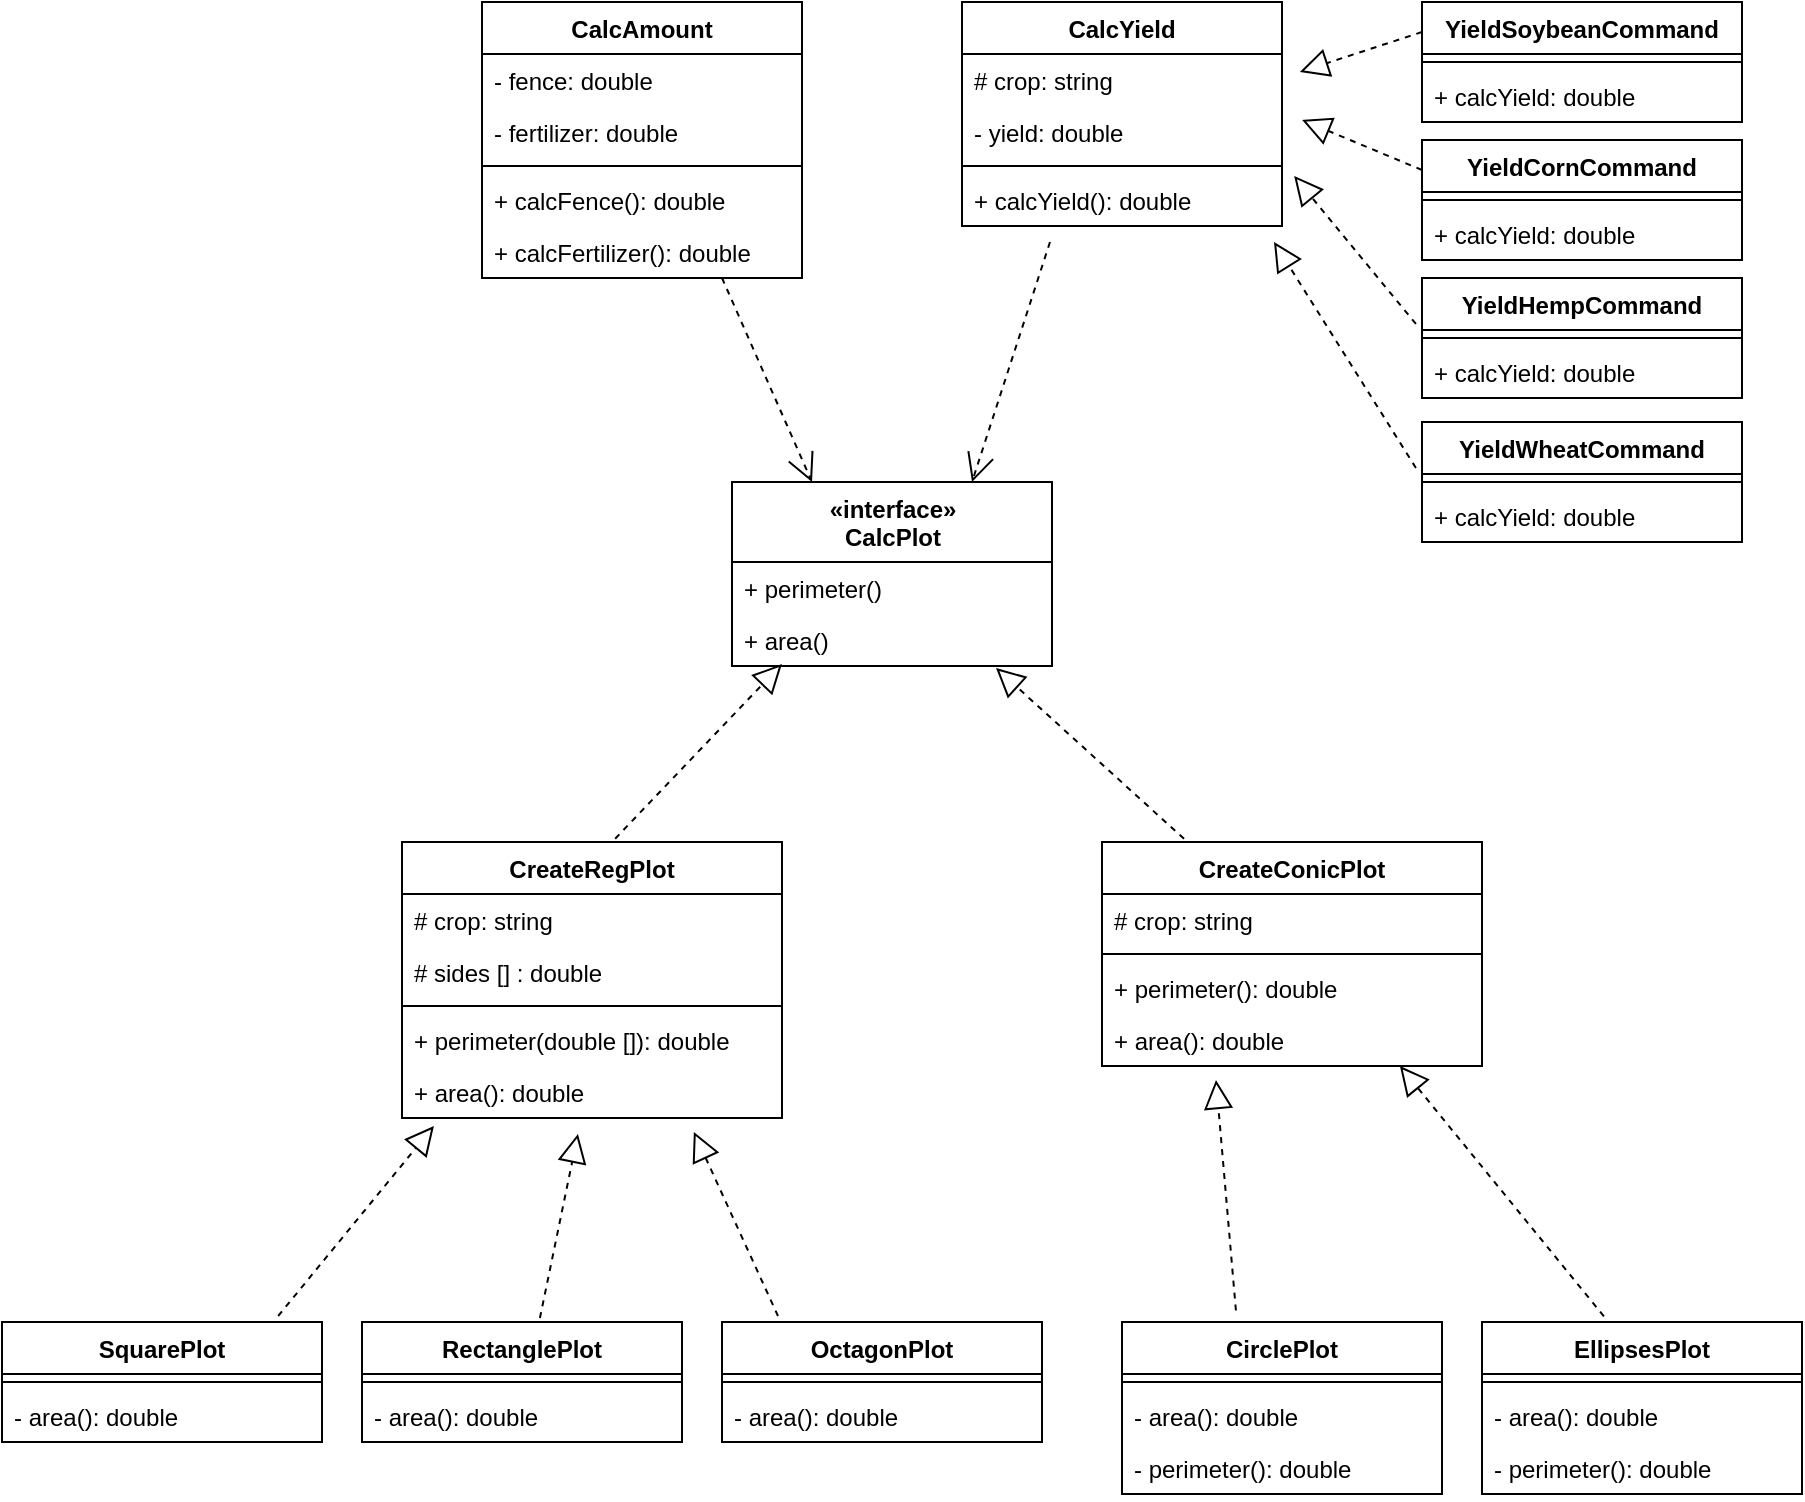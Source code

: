 <mxfile version="12.2.0" type="github" pages="1">
  <diagram id="uQoPsyggOL1_r7nGYhY_" name="Page-1">
    <mxGraphModel dx="1408" dy="760" grid="1" gridSize="10" guides="1" tooltips="1" connect="1" arrows="1" fold="1" page="1" pageScale="1" pageWidth="1100" pageHeight="850" math="0" shadow="0">
      <root>
        <mxCell id="0"/>
        <mxCell id="1" parent="0"/>
        <mxCell id="UQCRdyQTEKRcxBoQZrcR-17" value="«interface»&lt;br&gt;&lt;b&gt;CalcPlot&lt;/b&gt;" style="swimlane;fontStyle=1;align=center;verticalAlign=top;childLayout=stackLayout;horizontal=1;startSize=40;horizontalStack=0;resizeParent=1;resizeParentMax=0;resizeLast=0;collapsible=1;marginBottom=0;html=1;collapsible=1;swimlaneLine=1;" vertex="1" parent="1">
          <mxGeometry x="455" y="260" width="160" height="92" as="geometry"/>
        </mxCell>
        <mxCell id="UQCRdyQTEKRcxBoQZrcR-18" value="+ perimeter()" style="text;strokeColor=none;fillColor=none;align=left;verticalAlign=top;spacingLeft=4;spacingRight=4;overflow=hidden;rotatable=0;points=[[0,0.5],[1,0.5]];portConstraint=eastwest;" vertex="1" parent="UQCRdyQTEKRcxBoQZrcR-17">
          <mxGeometry y="40" width="160" height="26" as="geometry"/>
        </mxCell>
        <mxCell id="UQCRdyQTEKRcxBoQZrcR-19" value="+ area()" style="text;strokeColor=none;fillColor=none;align=left;verticalAlign=top;spacingLeft=4;spacingRight=4;overflow=hidden;rotatable=0;points=[[0,0.5],[1,0.5]];portConstraint=eastwest;" vertex="1" parent="UQCRdyQTEKRcxBoQZrcR-17">
          <mxGeometry y="66" width="160" height="26" as="geometry"/>
        </mxCell>
        <mxCell id="UQCRdyQTEKRcxBoQZrcR-20" value="CreateRegPlot" style="swimlane;fontStyle=1;align=center;verticalAlign=top;childLayout=stackLayout;horizontal=1;startSize=26;horizontalStack=0;resizeParent=1;resizeParentMax=0;resizeLast=0;collapsible=1;marginBottom=0;" vertex="1" parent="1">
          <mxGeometry x="290" y="440" width="190" height="138" as="geometry"/>
        </mxCell>
        <mxCell id="UQCRdyQTEKRcxBoQZrcR-25" value="# crop: string" style="text;strokeColor=none;fillColor=none;align=left;verticalAlign=top;spacingLeft=4;spacingRight=4;overflow=hidden;rotatable=0;points=[[0,0.5],[1,0.5]];portConstraint=eastwest;" vertex="1" parent="UQCRdyQTEKRcxBoQZrcR-20">
          <mxGeometry y="26" width="190" height="26" as="geometry"/>
        </mxCell>
        <mxCell id="UQCRdyQTEKRcxBoQZrcR-55" value="# sides [] : double" style="text;strokeColor=none;fillColor=none;align=left;verticalAlign=top;spacingLeft=4;spacingRight=4;overflow=hidden;rotatable=0;points=[[0,0.5],[1,0.5]];portConstraint=eastwest;" vertex="1" parent="UQCRdyQTEKRcxBoQZrcR-20">
          <mxGeometry y="52" width="190" height="26" as="geometry"/>
        </mxCell>
        <mxCell id="UQCRdyQTEKRcxBoQZrcR-22" value="" style="line;strokeWidth=1;fillColor=none;align=left;verticalAlign=middle;spacingTop=-1;spacingLeft=3;spacingRight=3;rotatable=0;labelPosition=right;points=[];portConstraint=eastwest;" vertex="1" parent="UQCRdyQTEKRcxBoQZrcR-20">
          <mxGeometry y="78" width="190" height="8" as="geometry"/>
        </mxCell>
        <mxCell id="UQCRdyQTEKRcxBoQZrcR-44" value="+ perimeter(double []): double" style="text;strokeColor=none;fillColor=none;align=left;verticalAlign=top;spacingLeft=4;spacingRight=4;overflow=hidden;rotatable=0;points=[[0,0.5],[1,0.5]];portConstraint=eastwest;" vertex="1" parent="UQCRdyQTEKRcxBoQZrcR-20">
          <mxGeometry y="86" width="190" height="26" as="geometry"/>
        </mxCell>
        <mxCell id="UQCRdyQTEKRcxBoQZrcR-23" value="+ area(): double" style="text;strokeColor=none;fillColor=none;align=left;verticalAlign=top;spacingLeft=4;spacingRight=4;overflow=hidden;rotatable=0;points=[[0,0.5],[1,0.5]];portConstraint=eastwest;" vertex="1" parent="UQCRdyQTEKRcxBoQZrcR-20">
          <mxGeometry y="112" width="190" height="26" as="geometry"/>
        </mxCell>
        <mxCell id="UQCRdyQTEKRcxBoQZrcR-26" value="CalcAmount" style="swimlane;fontStyle=1;align=center;verticalAlign=top;childLayout=stackLayout;horizontal=1;startSize=26;horizontalStack=0;resizeParent=1;resizeParentMax=0;resizeLast=0;collapsible=1;marginBottom=0;" vertex="1" parent="1">
          <mxGeometry x="330" y="20" width="160" height="138" as="geometry"/>
        </mxCell>
        <mxCell id="UQCRdyQTEKRcxBoQZrcR-27" value="- fence: double" style="text;strokeColor=none;fillColor=none;align=left;verticalAlign=top;spacingLeft=4;spacingRight=4;overflow=hidden;rotatable=0;points=[[0,0.5],[1,0.5]];portConstraint=eastwest;" vertex="1" parent="UQCRdyQTEKRcxBoQZrcR-26">
          <mxGeometry y="26" width="160" height="26" as="geometry"/>
        </mxCell>
        <mxCell id="UQCRdyQTEKRcxBoQZrcR-28" value="- fertilizer: double" style="text;strokeColor=none;fillColor=none;align=left;verticalAlign=top;spacingLeft=4;spacingRight=4;overflow=hidden;rotatable=0;points=[[0,0.5],[1,0.5]];portConstraint=eastwest;" vertex="1" parent="UQCRdyQTEKRcxBoQZrcR-26">
          <mxGeometry y="52" width="160" height="26" as="geometry"/>
        </mxCell>
        <mxCell id="UQCRdyQTEKRcxBoQZrcR-30" value="" style="line;strokeWidth=1;fillColor=none;align=left;verticalAlign=middle;spacingTop=-1;spacingLeft=3;spacingRight=3;rotatable=0;labelPosition=right;points=[];portConstraint=eastwest;" vertex="1" parent="UQCRdyQTEKRcxBoQZrcR-26">
          <mxGeometry y="78" width="160" height="8" as="geometry"/>
        </mxCell>
        <mxCell id="UQCRdyQTEKRcxBoQZrcR-31" value="+ calcFence(): double" style="text;strokeColor=none;fillColor=none;align=left;verticalAlign=top;spacingLeft=4;spacingRight=4;overflow=hidden;rotatable=0;points=[[0,0.5],[1,0.5]];portConstraint=eastwest;" vertex="1" parent="UQCRdyQTEKRcxBoQZrcR-26">
          <mxGeometry y="86" width="160" height="26" as="geometry"/>
        </mxCell>
        <mxCell id="UQCRdyQTEKRcxBoQZrcR-82" value="+ calcFertilizer(): double" style="text;strokeColor=none;fillColor=none;align=left;verticalAlign=top;spacingLeft=4;spacingRight=4;overflow=hidden;rotatable=0;points=[[0,0.5],[1,0.5]];portConstraint=eastwest;" vertex="1" parent="UQCRdyQTEKRcxBoQZrcR-26">
          <mxGeometry y="112" width="160" height="26" as="geometry"/>
        </mxCell>
        <mxCell id="UQCRdyQTEKRcxBoQZrcR-38" value="CalcYield" style="swimlane;fontStyle=1;align=center;verticalAlign=top;childLayout=stackLayout;horizontal=1;startSize=26;horizontalStack=0;resizeParent=1;resizeParentMax=0;resizeLast=0;collapsible=1;marginBottom=0;" vertex="1" parent="1">
          <mxGeometry x="570" y="20" width="160" height="112" as="geometry"/>
        </mxCell>
        <mxCell id="UQCRdyQTEKRcxBoQZrcR-39" value="# crop: string" style="text;strokeColor=none;fillColor=none;align=left;verticalAlign=top;spacingLeft=4;spacingRight=4;overflow=hidden;rotatable=0;points=[[0,0.5],[1,0.5]];portConstraint=eastwest;" vertex="1" parent="UQCRdyQTEKRcxBoQZrcR-38">
          <mxGeometry y="26" width="160" height="26" as="geometry"/>
        </mxCell>
        <mxCell id="UQCRdyQTEKRcxBoQZrcR-83" value="- yield: double" style="text;strokeColor=none;fillColor=none;align=left;verticalAlign=top;spacingLeft=4;spacingRight=4;overflow=hidden;rotatable=0;points=[[0,0.5],[1,0.5]];portConstraint=eastwest;" vertex="1" parent="UQCRdyQTEKRcxBoQZrcR-38">
          <mxGeometry y="52" width="160" height="26" as="geometry"/>
        </mxCell>
        <mxCell id="UQCRdyQTEKRcxBoQZrcR-42" value="" style="line;strokeWidth=1;fillColor=none;align=left;verticalAlign=middle;spacingTop=-1;spacingLeft=3;spacingRight=3;rotatable=0;labelPosition=right;points=[];portConstraint=eastwest;" vertex="1" parent="UQCRdyQTEKRcxBoQZrcR-38">
          <mxGeometry y="78" width="160" height="8" as="geometry"/>
        </mxCell>
        <mxCell id="UQCRdyQTEKRcxBoQZrcR-43" value="+ calcYield(): double" style="text;strokeColor=none;fillColor=none;align=left;verticalAlign=top;spacingLeft=4;spacingRight=4;overflow=hidden;rotatable=0;points=[[0,0.5],[1,0.5]];portConstraint=eastwest;" vertex="1" parent="UQCRdyQTEKRcxBoQZrcR-38">
          <mxGeometry y="86" width="160" height="26" as="geometry"/>
        </mxCell>
        <mxCell id="UQCRdyQTEKRcxBoQZrcR-45" value="" style="endArrow=block;dashed=1;endFill=0;endSize=12;html=1;exitX=0.561;exitY=-0.012;exitDx=0;exitDy=0;exitPerimeter=0;entryX=0.156;entryY=0.962;entryDx=0;entryDy=0;entryPerimeter=0;" edge="1" parent="1" source="UQCRdyQTEKRcxBoQZrcR-20" target="UQCRdyQTEKRcxBoQZrcR-19">
          <mxGeometry width="160" relative="1" as="geometry">
            <mxPoint x="665" y="396" as="sourcePoint"/>
            <mxPoint x="330" y="357" as="targetPoint"/>
          </mxGeometry>
        </mxCell>
        <mxCell id="UQCRdyQTEKRcxBoQZrcR-46" value="SquarePlot" style="swimlane;fontStyle=1;align=center;verticalAlign=top;childLayout=stackLayout;horizontal=1;startSize=26;horizontalStack=0;resizeParent=1;resizeParentMax=0;resizeLast=0;collapsible=1;marginBottom=0;" vertex="1" parent="1">
          <mxGeometry x="90" y="680" width="160" height="60" as="geometry"/>
        </mxCell>
        <mxCell id="UQCRdyQTEKRcxBoQZrcR-48" value="" style="line;strokeWidth=1;fillColor=none;align=left;verticalAlign=middle;spacingTop=-1;spacingLeft=3;spacingRight=3;rotatable=0;labelPosition=right;points=[];portConstraint=eastwest;" vertex="1" parent="UQCRdyQTEKRcxBoQZrcR-46">
          <mxGeometry y="26" width="160" height="8" as="geometry"/>
        </mxCell>
        <mxCell id="UQCRdyQTEKRcxBoQZrcR-50" value="- area(): double" style="text;strokeColor=none;fillColor=none;align=left;verticalAlign=top;spacingLeft=4;spacingRight=4;overflow=hidden;rotatable=0;points=[[0,0.5],[1,0.5]];portConstraint=eastwest;" vertex="1" parent="UQCRdyQTEKRcxBoQZrcR-46">
          <mxGeometry y="34" width="160" height="26" as="geometry"/>
        </mxCell>
        <mxCell id="UQCRdyQTEKRcxBoQZrcR-51" value="RectanglePlot" style="swimlane;fontStyle=1;align=center;verticalAlign=top;childLayout=stackLayout;horizontal=1;startSize=26;horizontalStack=0;resizeParent=1;resizeParentMax=0;resizeLast=0;collapsible=1;marginBottom=0;" vertex="1" parent="1">
          <mxGeometry x="270" y="680" width="160" height="60" as="geometry"/>
        </mxCell>
        <mxCell id="UQCRdyQTEKRcxBoQZrcR-52" value="" style="line;strokeWidth=1;fillColor=none;align=left;verticalAlign=middle;spacingTop=-1;spacingLeft=3;spacingRight=3;rotatable=0;labelPosition=right;points=[];portConstraint=eastwest;" vertex="1" parent="UQCRdyQTEKRcxBoQZrcR-51">
          <mxGeometry y="26" width="160" height="8" as="geometry"/>
        </mxCell>
        <mxCell id="UQCRdyQTEKRcxBoQZrcR-54" value="- area(): double" style="text;strokeColor=none;fillColor=none;align=left;verticalAlign=top;spacingLeft=4;spacingRight=4;overflow=hidden;rotatable=0;points=[[0,0.5],[1,0.5]];portConstraint=eastwest;" vertex="1" parent="UQCRdyQTEKRcxBoQZrcR-51">
          <mxGeometry y="34" width="160" height="26" as="geometry"/>
        </mxCell>
        <mxCell id="UQCRdyQTEKRcxBoQZrcR-56" value="CirclePlot" style="swimlane;fontStyle=1;align=center;verticalAlign=top;childLayout=stackLayout;horizontal=1;startSize=26;horizontalStack=0;resizeParent=1;resizeParentMax=0;resizeLast=0;collapsible=1;marginBottom=0;" vertex="1" parent="1">
          <mxGeometry x="650" y="680" width="160" height="86" as="geometry"/>
        </mxCell>
        <mxCell id="UQCRdyQTEKRcxBoQZrcR-57" value="" style="line;strokeWidth=1;fillColor=none;align=left;verticalAlign=middle;spacingTop=-1;spacingLeft=3;spacingRight=3;rotatable=0;labelPosition=right;points=[];portConstraint=eastwest;" vertex="1" parent="UQCRdyQTEKRcxBoQZrcR-56">
          <mxGeometry y="26" width="160" height="8" as="geometry"/>
        </mxCell>
        <mxCell id="UQCRdyQTEKRcxBoQZrcR-58" value="- area(): double" style="text;strokeColor=none;fillColor=none;align=left;verticalAlign=top;spacingLeft=4;spacingRight=4;overflow=hidden;rotatable=0;points=[[0,0.5],[1,0.5]];portConstraint=eastwest;" vertex="1" parent="UQCRdyQTEKRcxBoQZrcR-56">
          <mxGeometry y="34" width="160" height="26" as="geometry"/>
        </mxCell>
        <mxCell id="UQCRdyQTEKRcxBoQZrcR-78" value="- perimeter(): double" style="text;strokeColor=none;fillColor=none;align=left;verticalAlign=top;spacingLeft=4;spacingRight=4;overflow=hidden;rotatable=0;points=[[0,0.5],[1,0.5]];portConstraint=eastwest;" vertex="1" parent="UQCRdyQTEKRcxBoQZrcR-56">
          <mxGeometry y="60" width="160" height="26" as="geometry"/>
        </mxCell>
        <mxCell id="UQCRdyQTEKRcxBoQZrcR-59" value="EllipsesPlot" style="swimlane;fontStyle=1;align=center;verticalAlign=top;childLayout=stackLayout;horizontal=1;startSize=26;horizontalStack=0;resizeParent=1;resizeParentMax=0;resizeLast=0;collapsible=1;marginBottom=0;" vertex="1" parent="1">
          <mxGeometry x="830" y="680" width="160" height="86" as="geometry"/>
        </mxCell>
        <mxCell id="UQCRdyQTEKRcxBoQZrcR-60" value="" style="line;strokeWidth=1;fillColor=none;align=left;verticalAlign=middle;spacingTop=-1;spacingLeft=3;spacingRight=3;rotatable=0;labelPosition=right;points=[];portConstraint=eastwest;" vertex="1" parent="UQCRdyQTEKRcxBoQZrcR-59">
          <mxGeometry y="26" width="160" height="8" as="geometry"/>
        </mxCell>
        <mxCell id="UQCRdyQTEKRcxBoQZrcR-61" value="- area(): double" style="text;strokeColor=none;fillColor=none;align=left;verticalAlign=top;spacingLeft=4;spacingRight=4;overflow=hidden;rotatable=0;points=[[0,0.5],[1,0.5]];portConstraint=eastwest;" vertex="1" parent="UQCRdyQTEKRcxBoQZrcR-59">
          <mxGeometry y="34" width="160" height="26" as="geometry"/>
        </mxCell>
        <mxCell id="UQCRdyQTEKRcxBoQZrcR-79" value="- perimeter(): double" style="text;strokeColor=none;fillColor=none;align=left;verticalAlign=top;spacingLeft=4;spacingRight=4;overflow=hidden;rotatable=0;points=[[0,0.5],[1,0.5]];portConstraint=eastwest;" vertex="1" parent="UQCRdyQTEKRcxBoQZrcR-59">
          <mxGeometry y="60" width="160" height="26" as="geometry"/>
        </mxCell>
        <mxCell id="UQCRdyQTEKRcxBoQZrcR-62" value="OctagonPlot" style="swimlane;fontStyle=1;align=center;verticalAlign=top;childLayout=stackLayout;horizontal=1;startSize=26;horizontalStack=0;resizeParent=1;resizeParentMax=0;resizeLast=0;collapsible=1;marginBottom=0;" vertex="1" parent="1">
          <mxGeometry x="450" y="680" width="160" height="60" as="geometry"/>
        </mxCell>
        <mxCell id="UQCRdyQTEKRcxBoQZrcR-63" value="" style="line;strokeWidth=1;fillColor=none;align=left;verticalAlign=middle;spacingTop=-1;spacingLeft=3;spacingRight=3;rotatable=0;labelPosition=right;points=[];portConstraint=eastwest;" vertex="1" parent="UQCRdyQTEKRcxBoQZrcR-62">
          <mxGeometry y="26" width="160" height="8" as="geometry"/>
        </mxCell>
        <mxCell id="UQCRdyQTEKRcxBoQZrcR-64" value="- area(): double" style="text;strokeColor=none;fillColor=none;align=left;verticalAlign=top;spacingLeft=4;spacingRight=4;overflow=hidden;rotatable=0;points=[[0,0.5],[1,0.5]];portConstraint=eastwest;" vertex="1" parent="UQCRdyQTEKRcxBoQZrcR-62">
          <mxGeometry y="34" width="160" height="26" as="geometry"/>
        </mxCell>
        <mxCell id="UQCRdyQTEKRcxBoQZrcR-65" value="CreateConicPlot" style="swimlane;fontStyle=1;align=center;verticalAlign=top;childLayout=stackLayout;horizontal=1;startSize=26;horizontalStack=0;resizeParent=1;resizeParentMax=0;resizeLast=0;collapsible=1;marginBottom=0;" vertex="1" parent="1">
          <mxGeometry x="640" y="440" width="190" height="112" as="geometry"/>
        </mxCell>
        <mxCell id="UQCRdyQTEKRcxBoQZrcR-66" value="# crop: string" style="text;strokeColor=none;fillColor=none;align=left;verticalAlign=top;spacingLeft=4;spacingRight=4;overflow=hidden;rotatable=0;points=[[0,0.5],[1,0.5]];portConstraint=eastwest;" vertex="1" parent="UQCRdyQTEKRcxBoQZrcR-65">
          <mxGeometry y="26" width="190" height="26" as="geometry"/>
        </mxCell>
        <mxCell id="UQCRdyQTEKRcxBoQZrcR-68" value="" style="line;strokeWidth=1;fillColor=none;align=left;verticalAlign=middle;spacingTop=-1;spacingLeft=3;spacingRight=3;rotatable=0;labelPosition=right;points=[];portConstraint=eastwest;" vertex="1" parent="UQCRdyQTEKRcxBoQZrcR-65">
          <mxGeometry y="52" width="190" height="8" as="geometry"/>
        </mxCell>
        <mxCell id="UQCRdyQTEKRcxBoQZrcR-69" value="+ perimeter(): double" style="text;strokeColor=none;fillColor=none;align=left;verticalAlign=top;spacingLeft=4;spacingRight=4;overflow=hidden;rotatable=0;points=[[0,0.5],[1,0.5]];portConstraint=eastwest;" vertex="1" parent="UQCRdyQTEKRcxBoQZrcR-65">
          <mxGeometry y="60" width="190" height="26" as="geometry"/>
        </mxCell>
        <mxCell id="UQCRdyQTEKRcxBoQZrcR-70" value="+ area(): double" style="text;strokeColor=none;fillColor=none;align=left;verticalAlign=top;spacingLeft=4;spacingRight=4;overflow=hidden;rotatable=0;points=[[0,0.5],[1,0.5]];portConstraint=eastwest;" vertex="1" parent="UQCRdyQTEKRcxBoQZrcR-65">
          <mxGeometry y="86" width="190" height="26" as="geometry"/>
        </mxCell>
        <mxCell id="UQCRdyQTEKRcxBoQZrcR-71" value="" style="endArrow=block;dashed=1;endFill=0;endSize=12;html=1;exitX=0.216;exitY=-0.014;exitDx=0;exitDy=0;exitPerimeter=0;entryX=0.825;entryY=1.038;entryDx=0;entryDy=0;entryPerimeter=0;" edge="1" parent="1" source="UQCRdyQTEKRcxBoQZrcR-65" target="UQCRdyQTEKRcxBoQZrcR-19">
          <mxGeometry width="160" relative="1" as="geometry">
            <mxPoint x="406.59" y="448.344" as="sourcePoint"/>
            <mxPoint x="750" y="350" as="targetPoint"/>
          </mxGeometry>
        </mxCell>
        <mxCell id="UQCRdyQTEKRcxBoQZrcR-72" value="" style="endArrow=block;dashed=1;endFill=0;endSize=12;html=1;exitX=0.863;exitY=-0.05;exitDx=0;exitDy=0;exitPerimeter=0;entryX=0.084;entryY=1.154;entryDx=0;entryDy=0;entryPerimeter=0;" edge="1" parent="1" source="UQCRdyQTEKRcxBoQZrcR-46" target="UQCRdyQTEKRcxBoQZrcR-23">
          <mxGeometry width="160" relative="1" as="geometry">
            <mxPoint x="166.59" y="665.344" as="sourcePoint"/>
            <mxPoint x="249.96" y="578.012" as="targetPoint"/>
          </mxGeometry>
        </mxCell>
        <mxCell id="UQCRdyQTEKRcxBoQZrcR-73" value="" style="endArrow=block;dashed=1;endFill=0;endSize=12;html=1;exitX=0.556;exitY=-0.033;exitDx=0;exitDy=0;exitPerimeter=0;entryX=0.463;entryY=1.308;entryDx=0;entryDy=0;entryPerimeter=0;" edge="1" parent="1" source="UQCRdyQTEKRcxBoQZrcR-51" target="UQCRdyQTEKRcxBoQZrcR-23">
          <mxGeometry width="160" relative="1" as="geometry">
            <mxPoint x="238.08" y="687" as="sourcePoint"/>
            <mxPoint x="315.96" y="592.004" as="targetPoint"/>
          </mxGeometry>
        </mxCell>
        <mxCell id="UQCRdyQTEKRcxBoQZrcR-75" value="" style="endArrow=block;dashed=1;endFill=0;endSize=12;html=1;exitX=0.175;exitY=-0.05;exitDx=0;exitDy=0;exitPerimeter=0;entryX=0.768;entryY=1.269;entryDx=0;entryDy=0;entryPerimeter=0;" edge="1" parent="1" source="UQCRdyQTEKRcxBoQZrcR-62" target="UQCRdyQTEKRcxBoQZrcR-23">
          <mxGeometry width="160" relative="1" as="geometry">
            <mxPoint x="388.96" y="688.02" as="sourcePoint"/>
            <mxPoint x="387.97" y="596.008" as="targetPoint"/>
          </mxGeometry>
        </mxCell>
        <mxCell id="UQCRdyQTEKRcxBoQZrcR-76" value="" style="endArrow=block;dashed=1;endFill=0;endSize=12;html=1;exitX=0.356;exitY=-0.067;exitDx=0;exitDy=0;exitPerimeter=0;entryX=0.3;entryY=1.269;entryDx=0;entryDy=0;entryPerimeter=0;" edge="1" parent="1" source="UQCRdyQTEKRcxBoQZrcR-56" target="UQCRdyQTEKRcxBoQZrcR-70">
          <mxGeometry width="160" relative="1" as="geometry">
            <mxPoint x="528" y="687" as="sourcePoint"/>
            <mxPoint x="445.92" y="594.994" as="targetPoint"/>
          </mxGeometry>
        </mxCell>
        <mxCell id="UQCRdyQTEKRcxBoQZrcR-77" value="" style="endArrow=block;dashed=1;endFill=0;endSize=12;html=1;exitX=0.381;exitY=-0.033;exitDx=0;exitDy=0;exitPerimeter=0;entryX=0.784;entryY=1;entryDx=0;entryDy=0;entryPerimeter=0;" edge="1" parent="1" source="UQCRdyQTEKRcxBoQZrcR-59" target="UQCRdyQTEKRcxBoQZrcR-70">
          <mxGeometry width="160" relative="1" as="geometry">
            <mxPoint x="776.96" y="685.98" as="sourcePoint"/>
            <mxPoint x="707" y="568.994" as="targetPoint"/>
          </mxGeometry>
        </mxCell>
        <mxCell id="UQCRdyQTEKRcxBoQZrcR-80" value="" style="endArrow=open;endSize=12;dashed=1;html=1;entryX=0.25;entryY=0;entryDx=0;entryDy=0;exitX=0.75;exitY=1;exitDx=0;exitDy=0;" edge="1" parent="1" source="UQCRdyQTEKRcxBoQZrcR-26" target="UQCRdyQTEKRcxBoQZrcR-17">
          <mxGeometry width="160" relative="1" as="geometry">
            <mxPoint x="821" y="147.5" as="sourcePoint"/>
            <mxPoint x="620.08" y="144.988" as="targetPoint"/>
          </mxGeometry>
        </mxCell>
        <mxCell id="UQCRdyQTEKRcxBoQZrcR-81" value="" style="endArrow=open;endSize=12;dashed=1;html=1;exitX=0.275;exitY=1.308;exitDx=0;exitDy=0;exitPerimeter=0;entryX=0.75;entryY=0;entryDx=0;entryDy=0;" edge="1" parent="1" source="UQCRdyQTEKRcxBoQZrcR-43" target="UQCRdyQTEKRcxBoQZrcR-17">
          <mxGeometry width="160" relative="1" as="geometry">
            <mxPoint x="780" y="210" as="sourcePoint"/>
            <mxPoint x="615" y="133" as="targetPoint"/>
          </mxGeometry>
        </mxCell>
        <mxCell id="UQCRdyQTEKRcxBoQZrcR-84" value="YieldSoybeanCommand" style="swimlane;fontStyle=1;align=center;verticalAlign=top;childLayout=stackLayout;horizontal=1;startSize=26;horizontalStack=0;resizeParent=1;resizeParentMax=0;resizeLast=0;collapsible=1;marginBottom=0;" vertex="1" parent="1">
          <mxGeometry x="800" y="20" width="160" height="60" as="geometry"/>
        </mxCell>
        <mxCell id="UQCRdyQTEKRcxBoQZrcR-87" value="" style="line;strokeWidth=1;fillColor=none;align=left;verticalAlign=middle;spacingTop=-1;spacingLeft=3;spacingRight=3;rotatable=0;labelPosition=right;points=[];portConstraint=eastwest;" vertex="1" parent="UQCRdyQTEKRcxBoQZrcR-84">
          <mxGeometry y="26" width="160" height="8" as="geometry"/>
        </mxCell>
        <mxCell id="UQCRdyQTEKRcxBoQZrcR-88" value="+ calcYield: double" style="text;strokeColor=none;fillColor=none;align=left;verticalAlign=top;spacingLeft=4;spacingRight=4;overflow=hidden;rotatable=0;points=[[0,0.5],[1,0.5]];portConstraint=eastwest;" vertex="1" parent="UQCRdyQTEKRcxBoQZrcR-84">
          <mxGeometry y="34" width="160" height="26" as="geometry"/>
        </mxCell>
        <mxCell id="UQCRdyQTEKRcxBoQZrcR-92" value="YieldCornCommand" style="swimlane;fontStyle=1;align=center;verticalAlign=top;childLayout=stackLayout;horizontal=1;startSize=26;horizontalStack=0;resizeParent=1;resizeParentMax=0;resizeLast=0;collapsible=1;marginBottom=0;" vertex="1" parent="1">
          <mxGeometry x="800" y="89" width="160" height="60" as="geometry"/>
        </mxCell>
        <mxCell id="UQCRdyQTEKRcxBoQZrcR-93" value="" style="line;strokeWidth=1;fillColor=none;align=left;verticalAlign=middle;spacingTop=-1;spacingLeft=3;spacingRight=3;rotatable=0;labelPosition=right;points=[];portConstraint=eastwest;" vertex="1" parent="UQCRdyQTEKRcxBoQZrcR-92">
          <mxGeometry y="26" width="160" height="8" as="geometry"/>
        </mxCell>
        <mxCell id="UQCRdyQTEKRcxBoQZrcR-94" value="+ calcYield: double" style="text;strokeColor=none;fillColor=none;align=left;verticalAlign=top;spacingLeft=4;spacingRight=4;overflow=hidden;rotatable=0;points=[[0,0.5],[1,0.5]];portConstraint=eastwest;" vertex="1" parent="UQCRdyQTEKRcxBoQZrcR-92">
          <mxGeometry y="34" width="160" height="26" as="geometry"/>
        </mxCell>
        <mxCell id="UQCRdyQTEKRcxBoQZrcR-95" value="YieldHempCommand" style="swimlane;fontStyle=1;align=center;verticalAlign=top;childLayout=stackLayout;horizontal=1;startSize=26;horizontalStack=0;resizeParent=1;resizeParentMax=0;resizeLast=0;collapsible=1;marginBottom=0;" vertex="1" parent="1">
          <mxGeometry x="800" y="158" width="160" height="60" as="geometry"/>
        </mxCell>
        <mxCell id="UQCRdyQTEKRcxBoQZrcR-96" value="" style="line;strokeWidth=1;fillColor=none;align=left;verticalAlign=middle;spacingTop=-1;spacingLeft=3;spacingRight=3;rotatable=0;labelPosition=right;points=[];portConstraint=eastwest;" vertex="1" parent="UQCRdyQTEKRcxBoQZrcR-95">
          <mxGeometry y="26" width="160" height="8" as="geometry"/>
        </mxCell>
        <mxCell id="UQCRdyQTEKRcxBoQZrcR-97" value="+ calcYield: double" style="text;strokeColor=none;fillColor=none;align=left;verticalAlign=top;spacingLeft=4;spacingRight=4;overflow=hidden;rotatable=0;points=[[0,0.5],[1,0.5]];portConstraint=eastwest;" vertex="1" parent="UQCRdyQTEKRcxBoQZrcR-95">
          <mxGeometry y="34" width="160" height="26" as="geometry"/>
        </mxCell>
        <mxCell id="UQCRdyQTEKRcxBoQZrcR-98" value="YieldWheatCommand" style="swimlane;fontStyle=1;align=center;verticalAlign=top;childLayout=stackLayout;horizontal=1;startSize=26;horizontalStack=0;resizeParent=1;resizeParentMax=0;resizeLast=0;collapsible=1;marginBottom=0;" vertex="1" parent="1">
          <mxGeometry x="800" y="230" width="160" height="60" as="geometry"/>
        </mxCell>
        <mxCell id="UQCRdyQTEKRcxBoQZrcR-99" value="" style="line;strokeWidth=1;fillColor=none;align=left;verticalAlign=middle;spacingTop=-1;spacingLeft=3;spacingRight=3;rotatable=0;labelPosition=right;points=[];portConstraint=eastwest;" vertex="1" parent="UQCRdyQTEKRcxBoQZrcR-98">
          <mxGeometry y="26" width="160" height="8" as="geometry"/>
        </mxCell>
        <mxCell id="UQCRdyQTEKRcxBoQZrcR-100" value="+ calcYield: double" style="text;strokeColor=none;fillColor=none;align=left;verticalAlign=top;spacingLeft=4;spacingRight=4;overflow=hidden;rotatable=0;points=[[0,0.5],[1,0.5]];portConstraint=eastwest;" vertex="1" parent="UQCRdyQTEKRcxBoQZrcR-98">
          <mxGeometry y="34" width="160" height="26" as="geometry"/>
        </mxCell>
        <mxCell id="UQCRdyQTEKRcxBoQZrcR-101" value="" style="endArrow=block;dashed=1;endFill=0;endSize=12;html=1;exitX=-0.019;exitY=0.383;exitDx=0;exitDy=0;exitPerimeter=0;entryX=0.975;entryY=1.308;entryDx=0;entryDy=0;entryPerimeter=0;" edge="1" parent="1" source="UQCRdyQTEKRcxBoQZrcR-98" target="UQCRdyQTEKRcxBoQZrcR-43">
          <mxGeometry width="160" relative="1" as="geometry">
            <mxPoint x="688.09" y="305.844" as="sourcePoint"/>
            <mxPoint x="771.46" y="218.512" as="targetPoint"/>
          </mxGeometry>
        </mxCell>
        <mxCell id="UQCRdyQTEKRcxBoQZrcR-102" value="" style="endArrow=block;dashed=1;endFill=0;endSize=12;html=1;exitX=-0.019;exitY=0.383;exitDx=0;exitDy=0;exitPerimeter=0;entryX=1.038;entryY=0.038;entryDx=0;entryDy=0;entryPerimeter=0;" edge="1" parent="1" source="UQCRdyQTEKRcxBoQZrcR-95" target="UQCRdyQTEKRcxBoQZrcR-43">
          <mxGeometry width="160" relative="1" as="geometry">
            <mxPoint x="806.96" y="262.98" as="sourcePoint"/>
            <mxPoint x="736" y="150.008" as="targetPoint"/>
          </mxGeometry>
        </mxCell>
        <mxCell id="UQCRdyQTEKRcxBoQZrcR-103" value="" style="endArrow=block;dashed=1;endFill=0;endSize=12;html=1;exitX=0;exitY=0.25;exitDx=0;exitDy=0;entryX=1.063;entryY=0.269;entryDx=0;entryDy=0;entryPerimeter=0;" edge="1" parent="1" source="UQCRdyQTEKRcxBoQZrcR-92" target="UQCRdyQTEKRcxBoQZrcR-83">
          <mxGeometry width="160" relative="1" as="geometry">
            <mxPoint x="806.96" y="190.98" as="sourcePoint"/>
            <mxPoint x="746.08" y="116.988" as="targetPoint"/>
          </mxGeometry>
        </mxCell>
        <mxCell id="UQCRdyQTEKRcxBoQZrcR-104" value="" style="endArrow=block;dashed=1;endFill=0;endSize=12;html=1;exitX=0;exitY=0.25;exitDx=0;exitDy=0;entryX=1.056;entryY=0.346;entryDx=0;entryDy=0;entryPerimeter=0;" edge="1" parent="1" source="UQCRdyQTEKRcxBoQZrcR-84" target="UQCRdyQTEKRcxBoQZrcR-39">
          <mxGeometry width="160" relative="1" as="geometry">
            <mxPoint x="810" y="114" as="sourcePoint"/>
            <mxPoint x="750.08" y="88.994" as="targetPoint"/>
          </mxGeometry>
        </mxCell>
      </root>
    </mxGraphModel>
  </diagram>
</mxfile>
